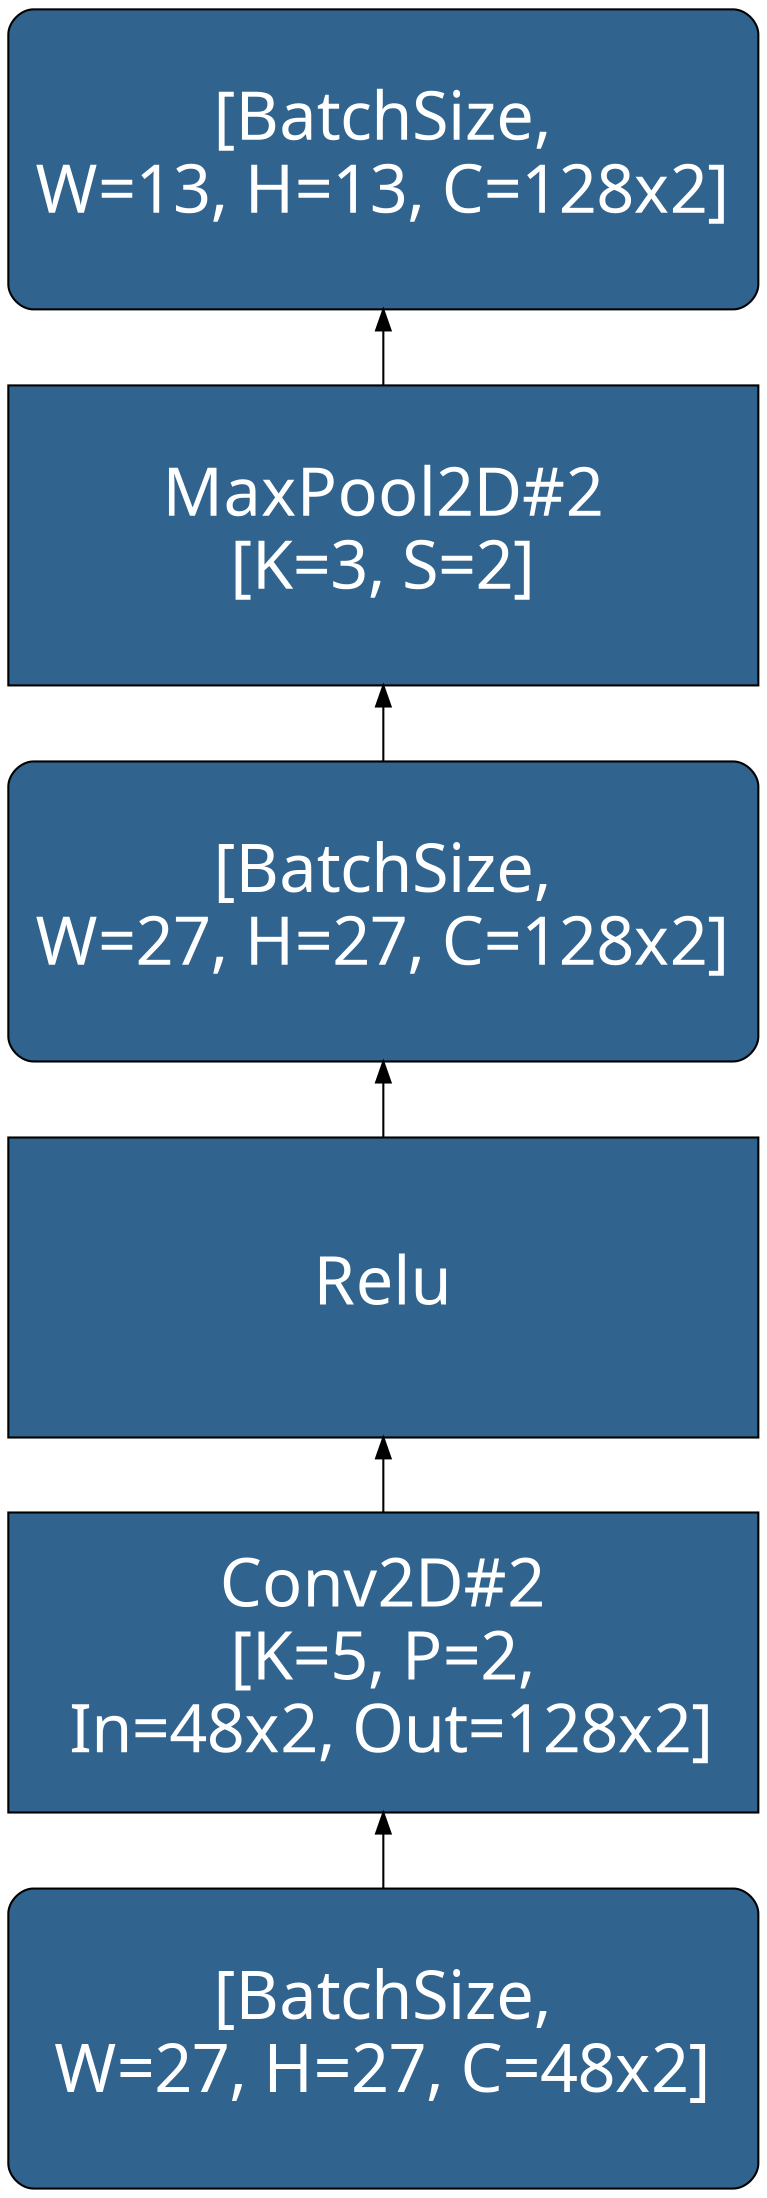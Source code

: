 digraph AlexNetL2 {
	rankdir=BT
    node [
		style=filled, 
		color=Black
		fontcolor=White, 
		fillcolor="#30638e", 
		fontname="SimHei",
		fontsize=32,
		width=5, height=2,
		shape="box",
	]

    featmap12 [label="[BatchSize,\nW=27, H=27, C=48x2]", shape="Mrecord"]
	conv2 [label="Conv2D#2\n[K=5, P=2,\n In=48x2, Out=128x2]"]
    relu2 [label="Relu"]
    featmap21 [label="[BatchSize,\nW=27, H=27, C=128x2]", shape="Mrecord"]
    maxpool2 [label="MaxPool2D#2\n[K=3, S=2]"]
    featmap22 [label="[BatchSize,\nW=13, H=13, C=128x2]", shape="Mrecord"]

    featmap12 -> conv2 -> relu2 -> featmap21 -> maxpool2 -> featmap22
}
